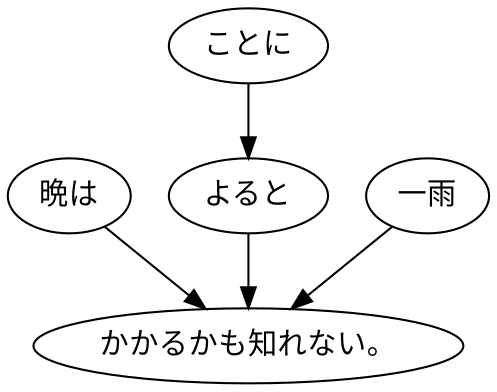 digraph graph3890 {
	node0 [label="晩は"];
	node1 [label="ことに"];
	node2 [label="よると"];
	node3 [label="一雨"];
	node4 [label="かかるかも知れない。"];
	node0 -> node4;
	node1 -> node2;
	node2 -> node4;
	node3 -> node4;
}
